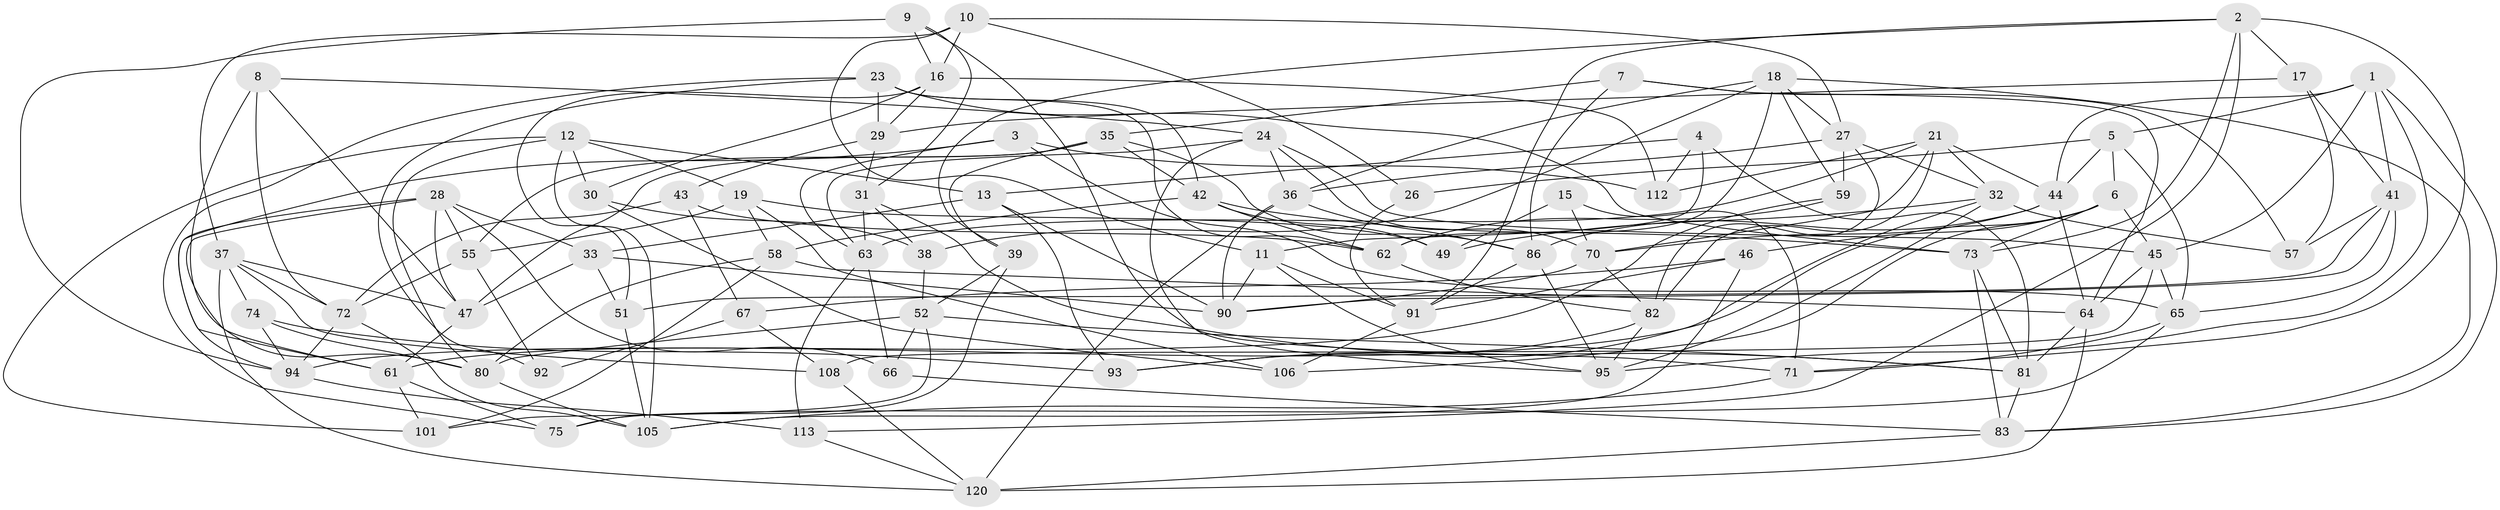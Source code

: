 // original degree distribution, {4: 1.0}
// Generated by graph-tools (version 1.1) at 2025/11/02/27/25 16:11:42]
// undirected, 79 vertices, 202 edges
graph export_dot {
graph [start="1"]
  node [color=gray90,style=filled];
  1 [super="+48"];
  2 [super="+25"];
  3;
  4;
  5 [super="+20"];
  6 [super="+125"];
  7;
  8;
  9;
  10 [super="+22"];
  11 [super="+34"];
  12 [super="+14"];
  13 [super="+54"];
  15;
  16 [super="+107"];
  17;
  18 [super="+111"];
  19 [super="+53"];
  21 [super="+118"];
  23 [super="+87"];
  24 [super="+68"];
  26;
  27 [super="+119"];
  28 [super="+40"];
  29 [super="+50"];
  30;
  31 [super="+88"];
  32 [super="+69"];
  33 [super="+84"];
  35 [super="+60"];
  36 [super="+78"];
  37 [super="+99"];
  38;
  39;
  41 [super="+85"];
  42 [super="+128"];
  43;
  44 [super="+89"];
  45 [super="+97"];
  46;
  47 [super="+96"];
  49;
  51;
  52 [super="+102"];
  55 [super="+56"];
  57;
  58 [super="+114"];
  59;
  61 [super="+124"];
  62 [super="+129"];
  63 [super="+126"];
  64 [super="+100"];
  65 [super="+76"];
  66;
  67;
  70 [super="+79"];
  71 [super="+77"];
  72 [super="+110"];
  73 [super="+104"];
  74;
  75;
  80 [super="+103"];
  81 [super="+130"];
  82 [super="+98"];
  83 [super="+121"];
  86 [super="+109"];
  90 [super="+123"];
  91 [super="+127"];
  92;
  93;
  94 [super="+116"];
  95 [super="+117"];
  101;
  105 [super="+115"];
  106;
  108;
  112;
  113;
  120 [super="+122"];
  1 -- 45;
  1 -- 5;
  1 -- 83;
  1 -- 44;
  1 -- 95;
  1 -- 41;
  2 -- 17;
  2 -- 91;
  2 -- 71;
  2 -- 73;
  2 -- 113;
  2 -- 39;
  3 -- 63;
  3 -- 112;
  3 -- 65;
  3 -- 61;
  4 -- 112;
  4 -- 81;
  4 -- 11;
  4 -- 13;
  5 -- 65;
  5 -- 26 [weight=2];
  5 -- 44;
  5 -- 6;
  6 -- 46;
  6 -- 73;
  6 -- 61;
  6 -- 106;
  6 -- 45;
  7 -- 57;
  7 -- 35;
  7 -- 64;
  7 -- 86;
  8 -- 80;
  8 -- 24;
  8 -- 72;
  8 -- 47;
  9 -- 31;
  9 -- 71;
  9 -- 16;
  9 -- 94;
  10 -- 37;
  10 -- 27;
  10 -- 11 [weight=2];
  10 -- 16;
  10 -- 26;
  11 -- 90;
  11 -- 95;
  11 -- 91;
  12 -- 105;
  12 -- 19;
  12 -- 80;
  12 -- 101;
  12 -- 13;
  12 -- 30;
  13 -- 33 [weight=2];
  13 -- 93;
  13 -- 90;
  15 -- 70;
  15 -- 71 [weight=2];
  15 -- 49;
  16 -- 30;
  16 -- 51;
  16 -- 112;
  16 -- 29;
  17 -- 57;
  17 -- 29;
  17 -- 41;
  18 -- 59;
  18 -- 38;
  18 -- 62;
  18 -- 36;
  18 -- 27;
  18 -- 83;
  19 -- 58 [weight=2];
  19 -- 55;
  19 -- 49;
  19 -- 106;
  21 -- 44;
  21 -- 32;
  21 -- 112;
  21 -- 82;
  21 -- 63;
  21 -- 70;
  23 -- 75;
  23 -- 92;
  23 -- 29;
  23 -- 62;
  23 -- 73;
  23 -- 42;
  24 -- 70;
  24 -- 95;
  24 -- 36;
  24 -- 45;
  24 -- 63;
  26 -- 91;
  27 -- 59;
  27 -- 36;
  27 -- 32;
  27 -- 82;
  28 -- 94;
  28 -- 66;
  28 -- 55;
  28 -- 33;
  28 -- 61;
  28 -- 47;
  29 -- 43;
  29 -- 31 [weight=2];
  30 -- 38;
  30 -- 106;
  31 -- 38;
  31 -- 81;
  31 -- 63;
  32 -- 57;
  32 -- 93;
  32 -- 95;
  32 -- 49;
  33 -- 47;
  33 -- 51;
  33 -- 90;
  35 -- 39;
  35 -- 42;
  35 -- 47;
  35 -- 55;
  35 -- 86;
  36 -- 86;
  36 -- 90;
  36 -- 120;
  37 -- 74;
  37 -- 108;
  37 -- 72;
  37 -- 47;
  37 -- 120;
  38 -- 52;
  39 -- 75;
  39 -- 52;
  41 -- 57;
  41 -- 51;
  41 -- 90;
  41 -- 65;
  42 -- 49;
  42 -- 62;
  42 -- 73;
  42 -- 58;
  43 -- 67;
  43 -- 72;
  43 -- 62;
  44 -- 64;
  44 -- 86;
  44 -- 70;
  45 -- 64;
  45 -- 108;
  45 -- 65;
  46 -- 91;
  46 -- 67;
  46 -- 105;
  47 -- 61;
  51 -- 105;
  52 -- 66;
  52 -- 101;
  52 -- 80;
  52 -- 81;
  55 -- 92 [weight=2];
  55 -- 72;
  58 -- 101;
  58 -- 80;
  58 -- 64;
  59 -- 62;
  59 -- 94;
  61 -- 75;
  61 -- 101;
  62 -- 82;
  63 -- 66;
  63 -- 113;
  64 -- 120;
  64 -- 81;
  65 -- 75;
  65 -- 71;
  66 -- 83;
  67 -- 108;
  67 -- 92;
  70 -- 82;
  70 -- 90;
  71 -- 105;
  72 -- 94;
  72 -- 105;
  73 -- 81;
  73 -- 83;
  74 -- 93;
  74 -- 80;
  74 -- 94;
  80 -- 105;
  81 -- 83;
  82 -- 95;
  82 -- 93;
  83 -- 120;
  86 -- 95;
  86 -- 91;
  91 -- 106;
  94 -- 113;
  108 -- 120;
  113 -- 120;
}
